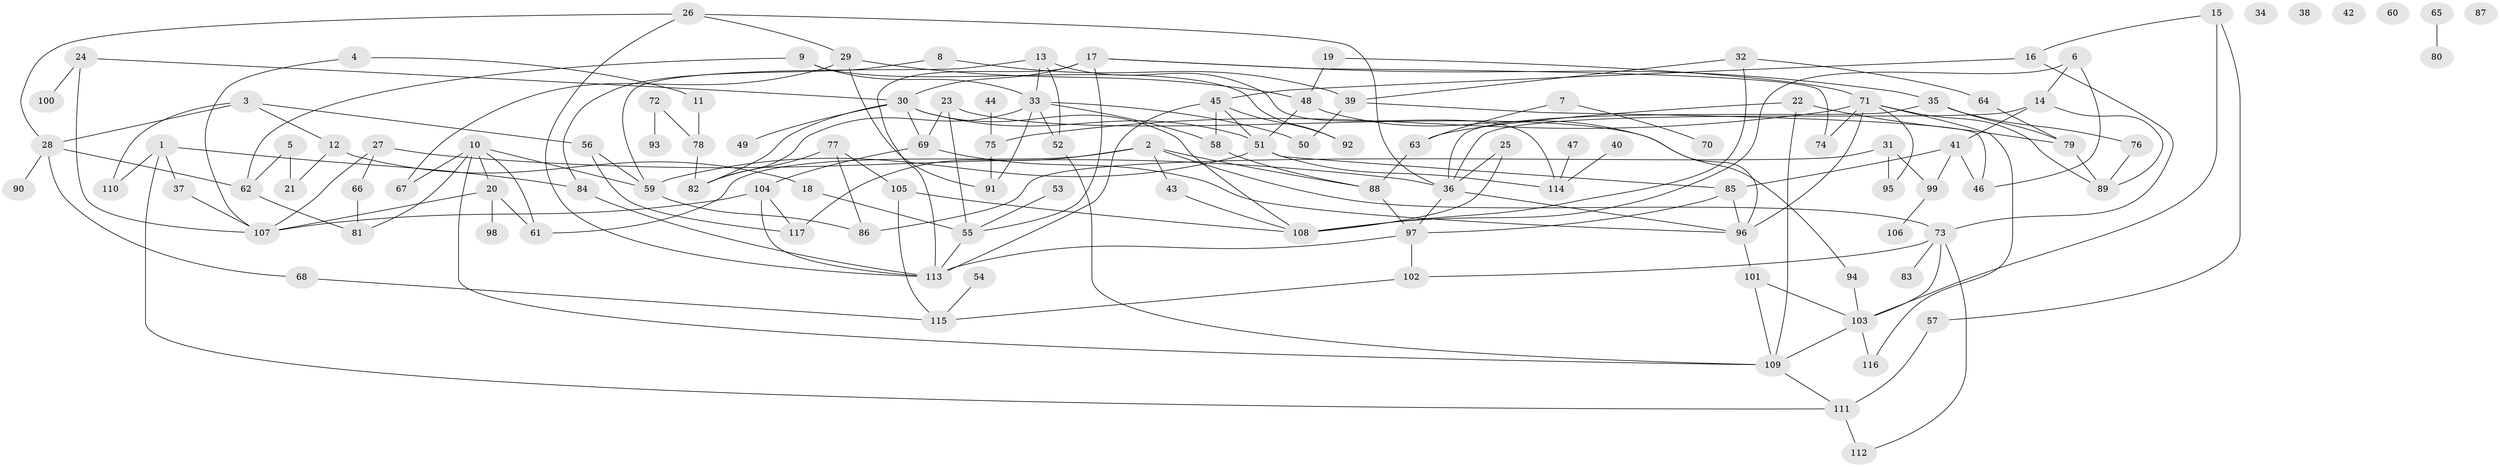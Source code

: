 // coarse degree distribution, {5: 0.15517241379310345, 4: 0.10344827586206896, 0: 0.08620689655172414, 7: 0.10344827586206896, 1: 0.2413793103448276, 2: 0.1206896551724138, 3: 0.06896551724137931, 6: 0.08620689655172414, 10: 0.017241379310344827, 9: 0.017241379310344827}
// Generated by graph-tools (version 1.1) at 2025/43/03/04/25 21:43:53]
// undirected, 117 vertices, 180 edges
graph export_dot {
graph [start="1"]
  node [color=gray90,style=filled];
  1;
  2;
  3;
  4;
  5;
  6;
  7;
  8;
  9;
  10;
  11;
  12;
  13;
  14;
  15;
  16;
  17;
  18;
  19;
  20;
  21;
  22;
  23;
  24;
  25;
  26;
  27;
  28;
  29;
  30;
  31;
  32;
  33;
  34;
  35;
  36;
  37;
  38;
  39;
  40;
  41;
  42;
  43;
  44;
  45;
  46;
  47;
  48;
  49;
  50;
  51;
  52;
  53;
  54;
  55;
  56;
  57;
  58;
  59;
  60;
  61;
  62;
  63;
  64;
  65;
  66;
  67;
  68;
  69;
  70;
  71;
  72;
  73;
  74;
  75;
  76;
  77;
  78;
  79;
  80;
  81;
  82;
  83;
  84;
  85;
  86;
  87;
  88;
  89;
  90;
  91;
  92;
  93;
  94;
  95;
  96;
  97;
  98;
  99;
  100;
  101;
  102;
  103;
  104;
  105;
  106;
  107;
  108;
  109;
  110;
  111;
  112;
  113;
  114;
  115;
  116;
  117;
  1 -- 37;
  1 -- 84;
  1 -- 110;
  1 -- 111;
  2 -- 43;
  2 -- 61;
  2 -- 73;
  2 -- 88;
  2 -- 117;
  3 -- 12;
  3 -- 28;
  3 -- 56;
  3 -- 110;
  4 -- 11;
  4 -- 107;
  5 -- 21;
  5 -- 62;
  6 -- 14;
  6 -- 46;
  6 -- 108;
  7 -- 63;
  7 -- 70;
  8 -- 39;
  8 -- 84;
  9 -- 33;
  9 -- 62;
  9 -- 92;
  10 -- 20;
  10 -- 59;
  10 -- 61;
  10 -- 67;
  10 -- 81;
  10 -- 109;
  11 -- 78;
  12 -- 18;
  12 -- 21;
  13 -- 33;
  13 -- 52;
  13 -- 59;
  13 -- 114;
  14 -- 36;
  14 -- 41;
  14 -- 89;
  15 -- 16;
  15 -- 57;
  15 -- 103;
  16 -- 45;
  16 -- 73;
  17 -- 30;
  17 -- 35;
  17 -- 55;
  17 -- 74;
  17 -- 113;
  18 -- 55;
  19 -- 48;
  19 -- 71;
  20 -- 61;
  20 -- 98;
  20 -- 107;
  22 -- 63;
  22 -- 79;
  22 -- 109;
  23 -- 55;
  23 -- 69;
  23 -- 94;
  24 -- 30;
  24 -- 100;
  24 -- 107;
  25 -- 36;
  25 -- 108;
  26 -- 28;
  26 -- 29;
  26 -- 36;
  26 -- 113;
  27 -- 36;
  27 -- 66;
  27 -- 107;
  28 -- 62;
  28 -- 68;
  28 -- 90;
  29 -- 48;
  29 -- 67;
  29 -- 91;
  30 -- 49;
  30 -- 51;
  30 -- 69;
  30 -- 82;
  30 -- 108;
  31 -- 86;
  31 -- 95;
  31 -- 99;
  32 -- 39;
  32 -- 64;
  32 -- 108;
  33 -- 50;
  33 -- 52;
  33 -- 58;
  33 -- 82;
  33 -- 91;
  35 -- 36;
  35 -- 76;
  35 -- 79;
  36 -- 96;
  36 -- 97;
  37 -- 107;
  39 -- 46;
  39 -- 50;
  40 -- 114;
  41 -- 46;
  41 -- 85;
  41 -- 99;
  43 -- 108;
  44 -- 75;
  45 -- 51;
  45 -- 58;
  45 -- 92;
  45 -- 113;
  47 -- 114;
  48 -- 51;
  48 -- 96;
  51 -- 59;
  51 -- 85;
  51 -- 114;
  52 -- 109;
  53 -- 55;
  54 -- 115;
  55 -- 113;
  56 -- 59;
  56 -- 117;
  57 -- 111;
  58 -- 88;
  59 -- 86;
  62 -- 81;
  63 -- 88;
  64 -- 79;
  65 -- 80;
  66 -- 81;
  68 -- 115;
  69 -- 96;
  69 -- 104;
  71 -- 74;
  71 -- 75;
  71 -- 89;
  71 -- 95;
  71 -- 96;
  71 -- 116;
  72 -- 78;
  72 -- 93;
  73 -- 83;
  73 -- 102;
  73 -- 103;
  73 -- 112;
  75 -- 91;
  76 -- 89;
  77 -- 82;
  77 -- 86;
  77 -- 105;
  78 -- 82;
  79 -- 89;
  84 -- 113;
  85 -- 96;
  85 -- 97;
  88 -- 97;
  94 -- 103;
  96 -- 101;
  97 -- 102;
  97 -- 113;
  99 -- 106;
  101 -- 103;
  101 -- 109;
  102 -- 115;
  103 -- 109;
  103 -- 116;
  104 -- 107;
  104 -- 113;
  104 -- 117;
  105 -- 108;
  105 -- 115;
  109 -- 111;
  111 -- 112;
}
